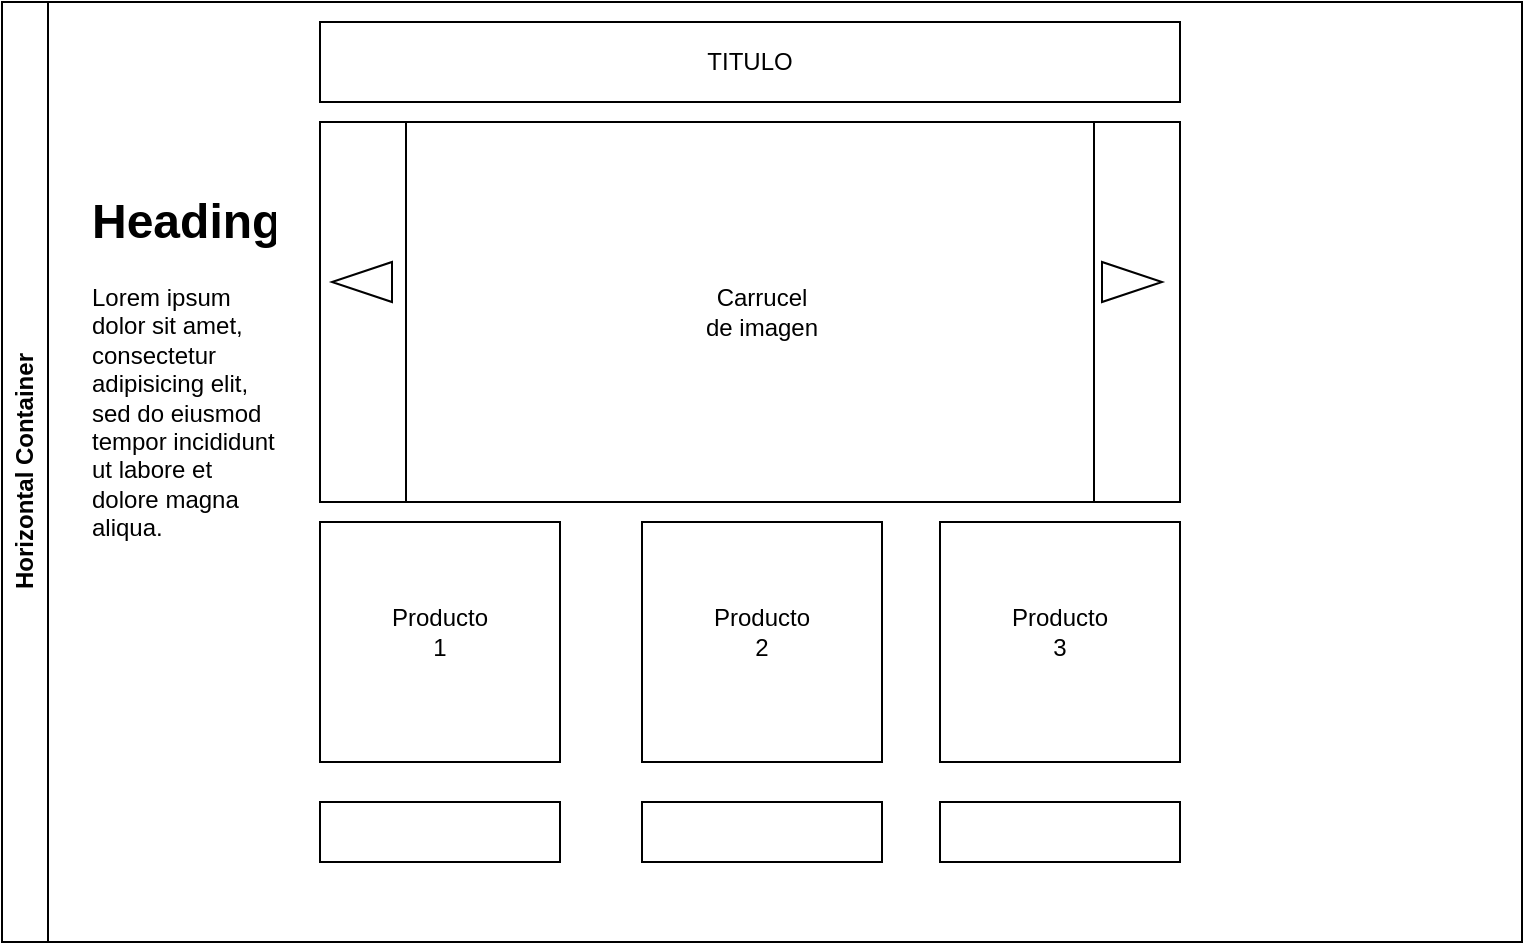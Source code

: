 <mxfile version="20.5.3" type="github"><diagram id="7-ywvdbmLNIkmIz2Jtr2" name="Página-1"><mxGraphModel dx="827" dy="475" grid="1" gridSize="10" guides="1" tooltips="1" connect="1" arrows="1" fold="1" page="1" pageScale="1" pageWidth="827" pageHeight="1169" math="0" shadow="0"><root><mxCell id="0"/><mxCell id="1" parent="0"/><mxCell id="Q-TB2MXepsQAnU5-EUlT-3" value="Horizontal Container" style="swimlane;horizontal=0;whiteSpace=wrap;html=1;" parent="1" vertex="1"><mxGeometry x="40" width="760" height="470" as="geometry"/></mxCell><mxCell id="Q-TB2MXepsQAnU5-EUlT-1" value="" style="rounded=0;whiteSpace=wrap;html=1;" parent="Q-TB2MXepsQAnU5-EUlT-3" vertex="1"><mxGeometry x="159" y="10" width="430" height="40" as="geometry"/></mxCell><mxCell id="Q-TB2MXepsQAnU5-EUlT-2" value="" style="shape=process;whiteSpace=wrap;html=1;backgroundOutline=1;" parent="Q-TB2MXepsQAnU5-EUlT-3" vertex="1"><mxGeometry x="159" y="60" width="430" height="190" as="geometry"/></mxCell><mxCell id="Q-TB2MXepsQAnU5-EUlT-4" value="" style="whiteSpace=wrap;html=1;aspect=fixed;" parent="Q-TB2MXepsQAnU5-EUlT-3" vertex="1"><mxGeometry x="159" y="260" width="120" height="120" as="geometry"/></mxCell><mxCell id="Q-TB2MXepsQAnU5-EUlT-6" value="" style="whiteSpace=wrap;html=1;aspect=fixed;" parent="Q-TB2MXepsQAnU5-EUlT-3" vertex="1"><mxGeometry x="469" y="260" width="120" height="120" as="geometry"/></mxCell><mxCell id="Q-TB2MXepsQAnU5-EUlT-5" value="" style="whiteSpace=wrap;html=1;aspect=fixed;" parent="Q-TB2MXepsQAnU5-EUlT-3" vertex="1"><mxGeometry x="320" y="260" width="120" height="120" as="geometry"/></mxCell><mxCell id="Q-TB2MXepsQAnU5-EUlT-7" value="" style="rounded=0;whiteSpace=wrap;html=1;" parent="Q-TB2MXepsQAnU5-EUlT-3" vertex="1"><mxGeometry x="159" y="400" width="120" height="30" as="geometry"/></mxCell><mxCell id="Q-TB2MXepsQAnU5-EUlT-9" value="" style="rounded=0;whiteSpace=wrap;html=1;" parent="Q-TB2MXepsQAnU5-EUlT-3" vertex="1"><mxGeometry x="469" y="400" width="120" height="30" as="geometry"/></mxCell><mxCell id="Q-TB2MXepsQAnU5-EUlT-8" value="" style="rounded=0;whiteSpace=wrap;html=1;" parent="Q-TB2MXepsQAnU5-EUlT-3" vertex="1"><mxGeometry x="320" y="400" width="120" height="30" as="geometry"/></mxCell><mxCell id="Q-TB2MXepsQAnU5-EUlT-12" value="" style="html=1;shadow=0;dashed=0;align=center;verticalAlign=middle;shape=mxgraph.arrows2.arrow;dy=0.6;dx=40;notch=0;" parent="Q-TB2MXepsQAnU5-EUlT-3" vertex="1"><mxGeometry x="550" y="130" width="30" height="20" as="geometry"/></mxCell><mxCell id="Q-TB2MXepsQAnU5-EUlT-14" value="" style="html=1;shadow=0;dashed=0;align=center;verticalAlign=middle;shape=mxgraph.arrows2.arrow;dy=0.6;dx=40;notch=0;direction=south;rotation=90;" parent="Q-TB2MXepsQAnU5-EUlT-3" vertex="1"><mxGeometry x="170" y="125" width="20" height="30" as="geometry"/></mxCell><mxCell id="Q-TB2MXepsQAnU5-EUlT-15" value="&lt;h1&gt;Heading&lt;/h1&gt;&lt;p&gt;Lorem ipsum dolor sit amet, consectetur adipisicing elit, sed do eiusmod tempor incididunt ut labore et dolore magna aliqua.&lt;/p&gt;" style="text;html=1;strokeColor=none;fillColor=none;spacing=5;spacingTop=-20;whiteSpace=wrap;overflow=hidden;rounded=0;" parent="Q-TB2MXepsQAnU5-EUlT-3" vertex="1"><mxGeometry x="40" y="90" width="100" height="260" as="geometry"/></mxCell><mxCell id="Q-TB2MXepsQAnU5-EUlT-16" value="TITULO" style="text;html=1;strokeColor=none;fillColor=none;align=center;verticalAlign=middle;whiteSpace=wrap;rounded=0;" parent="Q-TB2MXepsQAnU5-EUlT-3" vertex="1"><mxGeometry x="344" y="15" width="60" height="30" as="geometry"/></mxCell><mxCell id="Q-TB2MXepsQAnU5-EUlT-17" value="Carrucel de imagen" style="text;html=1;strokeColor=none;fillColor=none;align=center;verticalAlign=middle;whiteSpace=wrap;rounded=0;" parent="Q-TB2MXepsQAnU5-EUlT-3" vertex="1"><mxGeometry x="350" y="140" width="60" height="30" as="geometry"/></mxCell><mxCell id="Q-TB2MXepsQAnU5-EUlT-18" value="Producto 1&lt;span style=&quot;color: rgba(0, 0, 0, 0); font-family: monospace; font-size: 0px; text-align: start;&quot;&gt;%3CmxGraphModel%3E%3Croot%3E%3CmxCell%20id%3D%220%22%2F%3E%3CmxCell%20id%3D%221%22%20parent%3D%220%22%2F%3E%3CmxCell%20id%3D%222%22%20value%3D%22%22%20style%3D%22html%3D1%3Bshadow%3D0%3Bdashed%3D0%3Balign%3Dcenter%3BverticalAlign%3Dmiddle%3Bshape%3Dmxgraph.arrows2.arrow%3Bdy%3D0.6%3Bdx%3D40%3Bnotch%3D0%3B%22%20vertex%3D%221%22%20parent%3D%221%22%3E%3CmxGeometry%20x%3D%22599%22%20y%3D%22130%22%20width%3D%2230%22%20height%3D%2220%22%20as%3D%22geometry%22%2F%3E%3C%2FmxCell%3E%3C%2Froot%3E%3C%2FmxGraphModel%3E&lt;/span&gt;&lt;span style=&quot;color: rgba(0, 0, 0, 0); font-family: monospace; font-size: 0px; text-align: start;&quot;&gt;%3CmxGraphModel%3E%3Croot%3E%3CmxCell%20id%3D%220%22%2F%3E%3CmxCell%20id%3D%221%22%20parent%3D%220%22%2F%3E%3CmxCell%20id%3D%222%22%20value%3D%22%22%20style%3D%22html%3D1%3Bshadow%3D0%3Bdashed%3D0%3Balign%3Dcenter%3BverticalAlign%3Dmiddle%3Bshape%3Dmxgraph.arrows2.arrow%3Bdy%3D0.6%3Bdx%3D40%3Bnotch%3D0%3B%22%20vertex%3D%221%22%20parent%3D%221%22%3E%3CmxGeometry%20x%3D%22599%22%20y%3D%22130%22%20width%3D%2230%22%20height%3D%2220%22%20as%3D%22geometry%22%2F%3E%3C%2FmxCell%3E%3C%2Froot%3E%3C%2FmxGraphModel%3E&lt;/span&gt;" style="text;html=1;strokeColor=none;fillColor=none;align=center;verticalAlign=middle;whiteSpace=wrap;rounded=0;" parent="Q-TB2MXepsQAnU5-EUlT-3" vertex="1"><mxGeometry x="189" y="300" width="60" height="30" as="geometry"/></mxCell><mxCell id="Q-TB2MXepsQAnU5-EUlT-20" value="Producto 3&lt;span style=&quot;color: rgba(0, 0, 0, 0); font-family: monospace; font-size: 0px; text-align: start;&quot;&gt;%3CmxGraphModel%3E%3Croot%3E%3CmxCell%20id%3D%220%22%2F%3E%3CmxCell%20id%3D%221%22%20parent%3D%220%22%2F%3E%3CmxCell%20id%3D%222%22%20value%3D%22%22%20style%3D%22html%3D1%3Bshadow%3D0%3Bdashed%3D0%3Balign%3Dcenter%3BverticalAlign%3Dmiddle%3Bshape%3Dmxgraph.arrows2.arrow%3Bdy%3D0.6%3Bdx%3D40%3Bnotch%3D0%3B%22%20vertex%3D%221%22%20parent%3D%221%22%3E%3CmxGeometry%20x%3D%22599%22%20y%3D%22130%22%20width%3D%2230%22%20height%3D%2220%22%20as%3D%22geometry%22%2F%3E%3C%2FmxCell%3E%3C%2Froot%3E%3C%2FmxGraphModel%3E&lt;/span&gt;&lt;span style=&quot;color: rgba(0, 0, 0, 0); font-family: monospace; font-size: 0px; text-align: start;&quot;&gt;%3CmxGraphModel%3E%3Croot%3E%3CmxCell%20id%3D%220%22%2F%3E%3CmxCell%20id%3D%221%22%20parent%3D%220%22%2F%3E%3CmxCell%20id%3D%222%22%20value%3D%22%22%20style%3D%22html%3D1%3Bshadow%3D0%3Bdashed%3D0%3Balign%3Dcenter%3BverticalAlign%3Dmiddle%3Bshape%3Dmxgraph.arrows2.arrow%3Bdy%3D0.6%3Bdx%3D40%3Bnotch%3D0%3B%22%20vertex%3D%221%22%20parent%3D%221%22%3E%3CmxGeometry%20x%3D%22599%22%20y%3D%22130%22%20width%3D%2230%22%20height%3D%2220%22%20as%3D%22geometry%22%2F%3E%3C%2FmxCell%3E%3C%2Froot%3E%3C%2FmxGraphModel%3E&lt;/span&gt;" style="text;html=1;strokeColor=none;fillColor=none;align=center;verticalAlign=middle;whiteSpace=wrap;rounded=0;" parent="Q-TB2MXepsQAnU5-EUlT-3" vertex="1"><mxGeometry x="499" y="300" width="60" height="30" as="geometry"/></mxCell><mxCell id="Q-TB2MXepsQAnU5-EUlT-19" value="Producto 2&lt;span style=&quot;color: rgba(0, 0, 0, 0); font-family: monospace; font-size: 0px; text-align: start;&quot;&gt;%3CmxGraphModel%3E%3Croot%3E%3CmxCell%20id%3D%220%22%2F%3E%3CmxCell%20id%3D%221%22%20parent%3D%220%22%2F%3E%3CmxCell%20id%3D%222%22%20value%3D%22%22%20style%3D%22html%3D1%3Bshadow%3D0%3Bdashed%3D0%3Balign%3Dcenter%3BverticalAlign%3Dmiddle%3Bshape%3Dmxgraph.arrows2.arrow%3Bdy%3D0.6%3Bdx%3D40%3Bnotch%3D0%3B%22%20vertex%3D%221%22%20parent%3D%221%22%3E%3CmxGeometry%20x%3D%22599%22%20y%3D%22130%22%20width%3D%2230%22%20height%3D%2220%22%20as%3D%22geometry%22%2F%3E%3C%2FmxCell%3E%3C%2Froot%3E%3C%2FmxGraphModel%3E&lt;/span&gt;&lt;span style=&quot;color: rgba(0, 0, 0, 0); font-family: monospace; font-size: 0px; text-align: start;&quot;&gt;%3CmxGraphModel%3E%3Croot%3E%3CmxCell%20id%3D%220%22%2F%3E%3CmxCell%20id%3D%221%22%20parent%3D%220%22%2F%3E%3CmxCell%20id%3D%222%22%20value%3D%22%22%20style%3D%22html%3D1%3Bshadow%3D0%3Bdashed%3D0%3Balign%3Dcenter%3BverticalAlign%3Dmiddle%3Bshape%3Dmxgraph.arrows2.arrow%3Bdy%3D0.6%3Bdx%3D40%3Bnotch%3D0%3B%22%20vertex%3D%221%22%20parent%3D%221%22%3E%3CmxGeometry%20x%3D%22599%22%20y%3D%22130%22%20width%3D%2230%22%20height%3D%2220%22%20as%3D%22geometry%22%2F%3E%3C%2FmxCell%3E%3C%2Froot%3E%3C%2FmxGraphModel%3E&lt;/span&gt;" style="text;html=1;strokeColor=none;fillColor=none;align=center;verticalAlign=middle;whiteSpace=wrap;rounded=0;" parent="Q-TB2MXepsQAnU5-EUlT-3" vertex="1"><mxGeometry x="350" y="300" width="60" height="30" as="geometry"/></mxCell></root></mxGraphModel></diagram></mxfile>
